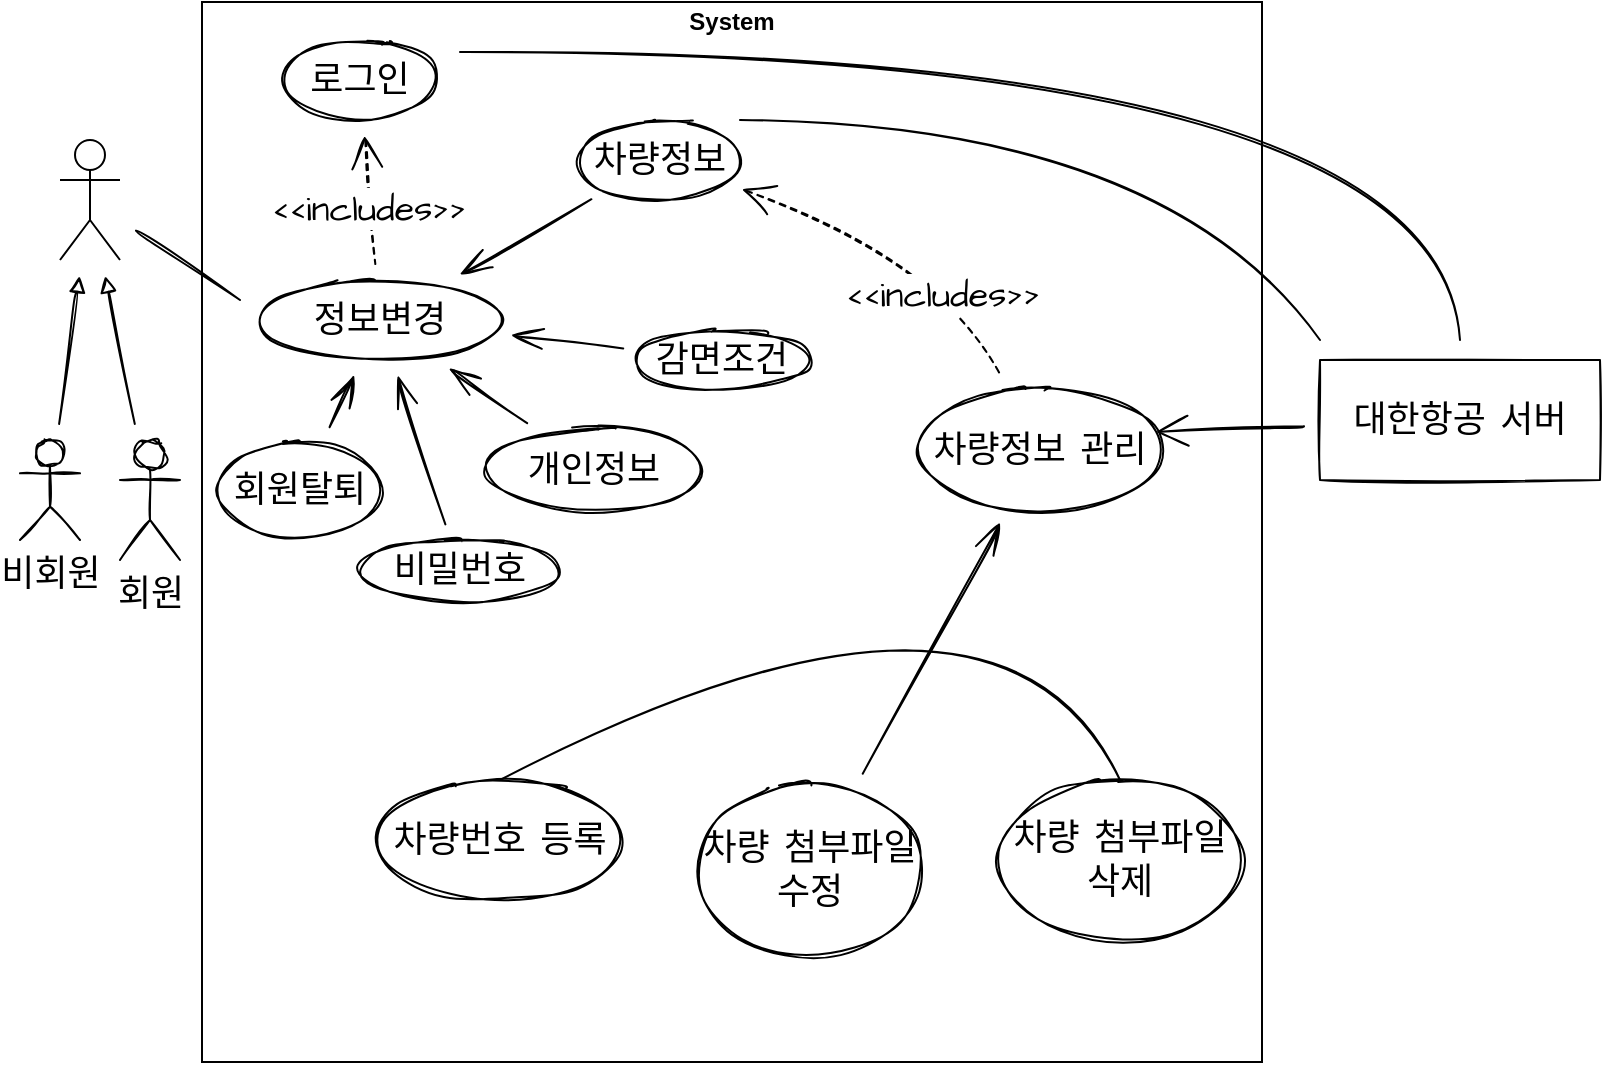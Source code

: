 <mxfile version="15.2.2" type="github">
  <diagram id="7ni1pH2fpvkdQiMi3Z_y" name="Page-1">
    <mxGraphModel dx="1298" dy="721" grid="1" gridSize="10" guides="1" tooltips="1" connect="1" arrows="1" fold="1" page="1" pageScale="1" pageWidth="827" pageHeight="1169" math="0" shadow="0">
      <root>
        <mxCell id="0" />
        <mxCell id="1" parent="0" />
        <mxCell id="QWIK3O2TFDbX4zNZtaBu-2" value="" style="rounded=0;whiteSpace=wrap;html=1;hachureGap=4;pointerEvents=0;" parent="1" vertex="1">
          <mxGeometry x="111" y="81" width="530" height="530" as="geometry" />
        </mxCell>
        <mxCell id="vArwF5hS8wq1QVAG_Up8-10" value="" style="edgeStyle=none;curved=1;rounded=0;sketch=1;orthogonalLoop=1;jettySize=auto;html=1;fontFamily=Architects Daughter;fontSource=https%3A%2F%2Ffonts.googleapis.com%2Fcss%3Ffamily%3DArchitects%2BDaughter;fontSize=20;endArrow=none;startSize=14;endSize=14;sourcePerimeterSpacing=8;targetPerimeterSpacing=8;endFill=0;" parent="1" source="QWIK3O2TFDbX4zNZtaBu-1" edge="1">
          <mxGeometry relative="1" as="geometry">
            <mxPoint x="130" y="230" as="targetPoint" />
          </mxGeometry>
        </mxCell>
        <mxCell id="vArwF5hS8wq1QVAG_Up8-31" value="" style="edgeStyle=none;curved=1;sketch=1;orthogonalLoop=1;jettySize=auto;html=1;fontFamily=Architects Daughter;fontSource=https%3A%2F%2Ffonts.googleapis.com%2Fcss%3Ffamily%3DArchitects%2BDaughter;fontSize=20;startArrow=block;startFill=0;endArrow=none;endFill=0;sourcePerimeterSpacing=8;targetPerimeterSpacing=8;" parent="1" source="QWIK3O2TFDbX4zNZtaBu-1" target="vArwF5hS8wq1QVAG_Up8-30" edge="1">
          <mxGeometry relative="1" as="geometry" />
        </mxCell>
        <mxCell id="vArwF5hS8wq1QVAG_Up8-37" value="" style="edgeStyle=none;curved=1;sketch=1;orthogonalLoop=1;jettySize=auto;html=1;fontFamily=Architects Daughter;fontSource=https%3A%2F%2Ffonts.googleapis.com%2Fcss%3Ffamily%3DArchitects%2BDaughter;fontSize=20;startArrow=block;startFill=0;endArrow=none;endFill=0;sourcePerimeterSpacing=8;targetPerimeterSpacing=8;" parent="1" source="QWIK3O2TFDbX4zNZtaBu-1" target="vArwF5hS8wq1QVAG_Up8-36" edge="1">
          <mxGeometry relative="1" as="geometry" />
        </mxCell>
        <mxCell id="QWIK3O2TFDbX4zNZtaBu-1" value="" style="shape=umlActor;verticalLabelPosition=bottom;verticalAlign=top;html=1;outlineConnect=0;hachureGap=4;pointerEvents=0;" parent="1" vertex="1">
          <mxGeometry x="40" y="150" width="30" height="60" as="geometry" />
        </mxCell>
        <mxCell id="QWIK3O2TFDbX4zNZtaBu-3" value="&lt;b&gt;System&lt;/b&gt;" style="text;html=1;strokeColor=none;fillColor=none;align=center;verticalAlign=middle;whiteSpace=wrap;rounded=0;hachureGap=4;pointerEvents=0;" parent="1" vertex="1">
          <mxGeometry x="356" y="81" width="40" height="20" as="geometry" />
        </mxCell>
        <mxCell id="vArwF5hS8wq1QVAG_Up8-12" value="" style="edgeStyle=none;curved=1;rounded=0;sketch=1;orthogonalLoop=1;jettySize=auto;html=1;fontFamily=Architects Daughter;fontSource=https%3A%2F%2Ffonts.googleapis.com%2Fcss%3Ffamily%3DArchitects%2BDaughter;fontSize=20;endArrow=none;startSize=14;endSize=14;sourcePerimeterSpacing=8;targetPerimeterSpacing=8;startArrow=open;startFill=0;dashed=1;endFill=0;" parent="1" source="vArwF5hS8wq1QVAG_Up8-9" target="vArwF5hS8wq1QVAG_Up8-11" edge="1">
          <mxGeometry relative="1" as="geometry" />
        </mxCell>
        <mxCell id="vArwF5hS8wq1QVAG_Up8-28" value="&amp;lt;&amp;lt;includes&amp;gt;&amp;gt;" style="edgeLabel;html=1;align=center;verticalAlign=middle;resizable=0;points=[];fontSize=18;fontFamily=Architects Daughter;" parent="vArwF5hS8wq1QVAG_Up8-12" vertex="1" connectable="0">
          <mxGeometry x="0.124" y="-2" relative="1" as="geometry">
            <mxPoint as="offset" />
          </mxGeometry>
        </mxCell>
        <mxCell id="vArwF5hS8wq1QVAG_Up8-9" value="로그인" style="ellipse;whiteSpace=wrap;html=1;sketch=1;hachureGap=4;pointerEvents=0;fontFamily=Architects Daughter;fontSource=https%3A%2F%2Ffonts.googleapis.com%2Fcss%3Ffamily%3DArchitects%2BDaughter;fontSize=18;" parent="1" vertex="1">
          <mxGeometry x="150" y="100" width="80" height="40" as="geometry" />
        </mxCell>
        <mxCell id="vArwF5hS8wq1QVAG_Up8-15" value="" style="edgeStyle=none;curved=1;rounded=0;sketch=1;orthogonalLoop=1;jettySize=auto;html=1;fontFamily=Architects Daughter;fontSource=https%3A%2F%2Ffonts.googleapis.com%2Fcss%3Ffamily%3DArchitects%2BDaughter;fontSize=20;endArrow=none;startSize=14;endSize=14;sourcePerimeterSpacing=8;targetPerimeterSpacing=8;startArrow=openThin;startFill=0;endFill=0;" parent="1" source="vArwF5hS8wq1QVAG_Up8-11" target="vArwF5hS8wq1QVAG_Up8-14" edge="1">
          <mxGeometry relative="1" as="geometry" />
        </mxCell>
        <mxCell id="vArwF5hS8wq1QVAG_Up8-17" value="" style="edgeStyle=none;curved=1;rounded=0;sketch=1;orthogonalLoop=1;jettySize=auto;html=1;fontFamily=Architects Daughter;fontSource=https%3A%2F%2Ffonts.googleapis.com%2Fcss%3Ffamily%3DArchitects%2BDaughter;fontSize=20;endArrow=none;startSize=14;endSize=14;sourcePerimeterSpacing=8;targetPerimeterSpacing=8;startArrow=openThin;startFill=0;endFill=0;" parent="1" source="vArwF5hS8wq1QVAG_Up8-11" target="vArwF5hS8wq1QVAG_Up8-16" edge="1">
          <mxGeometry relative="1" as="geometry" />
        </mxCell>
        <mxCell id="vArwF5hS8wq1QVAG_Up8-19" value="" style="edgeStyle=none;curved=1;rounded=0;sketch=1;orthogonalLoop=1;jettySize=auto;html=1;fontFamily=Architects Daughter;fontSource=https%3A%2F%2Ffonts.googleapis.com%2Fcss%3Ffamily%3DArchitects%2BDaughter;fontSize=20;endArrow=none;startSize=14;endSize=14;sourcePerimeterSpacing=8;targetPerimeterSpacing=8;startArrow=openThin;startFill=0;endFill=0;" parent="1" source="vArwF5hS8wq1QVAG_Up8-11" target="vArwF5hS8wq1QVAG_Up8-18" edge="1">
          <mxGeometry relative="1" as="geometry" />
        </mxCell>
        <mxCell id="vArwF5hS8wq1QVAG_Up8-21" value="" style="edgeStyle=none;curved=1;rounded=0;sketch=1;orthogonalLoop=1;jettySize=auto;html=1;fontFamily=Architects Daughter;fontSource=https%3A%2F%2Ffonts.googleapis.com%2Fcss%3Ffamily%3DArchitects%2BDaughter;fontSize=20;endArrow=none;startSize=14;endSize=14;sourcePerimeterSpacing=8;targetPerimeterSpacing=8;startArrow=openThin;startFill=0;endFill=0;" parent="1" source="vArwF5hS8wq1QVAG_Up8-11" target="vArwF5hS8wq1QVAG_Up8-20" edge="1">
          <mxGeometry relative="1" as="geometry" />
        </mxCell>
        <mxCell id="vArwF5hS8wq1QVAG_Up8-25" value="" style="edgeStyle=none;curved=1;rounded=0;sketch=1;orthogonalLoop=1;jettySize=auto;html=1;fontFamily=Architects Daughter;fontSource=https%3A%2F%2Ffonts.googleapis.com%2Fcss%3Ffamily%3DArchitects%2BDaughter;fontSize=20;endArrow=none;startSize=14;endSize=14;sourcePerimeterSpacing=8;targetPerimeterSpacing=8;startArrow=openThin;startFill=0;endFill=0;" parent="1" source="vArwF5hS8wq1QVAG_Up8-11" target="vArwF5hS8wq1QVAG_Up8-24" edge="1">
          <mxGeometry relative="1" as="geometry" />
        </mxCell>
        <mxCell id="vArwF5hS8wq1QVAG_Up8-11" value="정보변경" style="ellipse;whiteSpace=wrap;html=1;sketch=1;hachureGap=4;pointerEvents=0;fontFamily=Architects Daughter;fontSource=https%3A%2F%2Ffonts.googleapis.com%2Fcss%3Ffamily%3DArchitects%2BDaughter;fontSize=18;" parent="1" vertex="1">
          <mxGeometry x="140" y="220" width="120" height="40" as="geometry" />
        </mxCell>
        <mxCell id="vArwF5hS8wq1QVAG_Up8-43" style="edgeStyle=none;sketch=1;orthogonalLoop=1;jettySize=auto;html=1;fontFamily=Architects Daughter;fontSource=https%3A%2F%2Ffonts.googleapis.com%2Fcss%3Ffamily%3DArchitects%2BDaughter;fontSize=20;startArrow=none;startFill=0;endArrow=none;endFill=0;sourcePerimeterSpacing=8;targetPerimeterSpacing=8;curved=1;" parent="1" edge="1">
          <mxGeometry relative="1" as="geometry">
            <mxPoint x="240" y="106" as="sourcePoint" />
            <mxPoint x="740" y="250" as="targetPoint" />
            <Array as="points">
              <mxPoint x="730" y="106" />
            </Array>
          </mxGeometry>
        </mxCell>
        <mxCell id="vArwF5hS8wq1QVAG_Up8-49" value="" style="edgeStyle=none;curved=1;sketch=1;orthogonalLoop=1;jettySize=auto;html=1;fontFamily=Architects Daughter;fontSource=https%3A%2F%2Ffonts.googleapis.com%2Fcss%3Ffamily%3DArchitects%2BDaughter;fontSize=20;startArrow=open;startFill=0;endArrow=none;endFill=0;sourcePerimeterSpacing=8;targetPerimeterSpacing=8;dashed=1;endSize=14;startSize=14;" parent="1" source="vArwF5hS8wq1QVAG_Up8-14" target="vArwF5hS8wq1QVAG_Up8-48" edge="1">
          <mxGeometry relative="1" as="geometry">
            <Array as="points">
              <mxPoint x="480" y="210" />
            </Array>
          </mxGeometry>
        </mxCell>
        <mxCell id="vArwF5hS8wq1QVAG_Up8-51" value="&amp;lt;&amp;lt;includes&amp;gt;&amp;gt;" style="edgeLabel;html=1;align=center;verticalAlign=middle;resizable=0;points=[];fontSize=18;fontFamily=Architects Daughter;" parent="vArwF5hS8wq1QVAG_Up8-49" vertex="1" connectable="0">
          <mxGeometry x="0.406" y="-7" relative="1" as="geometry">
            <mxPoint as="offset" />
          </mxGeometry>
        </mxCell>
        <mxCell id="vArwF5hS8wq1QVAG_Up8-14" value="차량정보" style="ellipse;whiteSpace=wrap;html=1;sketch=1;hachureGap=4;pointerEvents=0;fontFamily=Architects Daughter;fontSource=https%3A%2F%2Ffonts.googleapis.com%2Fcss%3Ffamily%3DArchitects%2BDaughter;fontSize=18;" parent="1" vertex="1">
          <mxGeometry x="300" y="140" width="80" height="40" as="geometry" />
        </mxCell>
        <mxCell id="vArwF5hS8wq1QVAG_Up8-16" value="감면조건" style="ellipse;whiteSpace=wrap;html=1;sketch=1;hachureGap=4;pointerEvents=0;fontFamily=Architects Daughter;fontSource=https%3A%2F%2Ffonts.googleapis.com%2Fcss%3Ffamily%3DArchitects%2BDaughter;fontSize=18;" parent="1" vertex="1">
          <mxGeometry x="328" y="245" width="86" height="30" as="geometry" />
        </mxCell>
        <mxCell id="vArwF5hS8wq1QVAG_Up8-18" value="개인정보" style="ellipse;whiteSpace=wrap;html=1;sketch=1;hachureGap=4;pointerEvents=0;fontFamily=Architects Daughter;fontSource=https%3A%2F%2Ffonts.googleapis.com%2Fcss%3Ffamily%3DArchitects%2BDaughter;fontSize=18;" parent="1" vertex="1">
          <mxGeometry x="254" y="295" width="106" height="40" as="geometry" />
        </mxCell>
        <mxCell id="vArwF5hS8wq1QVAG_Up8-20" value="비밀번호" style="ellipse;whiteSpace=wrap;html=1;sketch=1;hachureGap=4;pointerEvents=0;fontFamily=Architects Daughter;fontSource=https%3A%2F%2Ffonts.googleapis.com%2Fcss%3Ffamily%3DArchitects%2BDaughter;fontSize=18;" parent="1" vertex="1">
          <mxGeometry x="190" y="350" width="100" height="30" as="geometry" />
        </mxCell>
        <mxCell id="vArwF5hS8wq1QVAG_Up8-24" value="회원탈퇴" style="ellipse;whiteSpace=wrap;html=1;sketch=1;hachureGap=4;pointerEvents=0;fontFamily=Architects Daughter;fontSource=https%3A%2F%2Ffonts.googleapis.com%2Fcss%3Ffamily%3DArchitects%2BDaughter;fontSize=18;" parent="1" vertex="1">
          <mxGeometry x="120" y="300" width="80" height="50" as="geometry" />
        </mxCell>
        <mxCell id="vArwF5hS8wq1QVAG_Up8-30" value="비회원" style="shape=umlActor;verticalLabelPosition=bottom;verticalAlign=top;html=1;outlineConnect=0;hachureGap=4;pointerEvents=0;sketch=1;fontFamily=Architects Daughter;fontSource=https%3A%2F%2Ffonts.googleapis.com%2Fcss%3Ffamily%3DArchitects%2BDaughter;fontSize=18;" parent="1" vertex="1">
          <mxGeometry x="20" y="300" width="30" height="50" as="geometry" />
        </mxCell>
        <mxCell id="vArwF5hS8wq1QVAG_Up8-36" value="회원" style="shape=umlActor;verticalLabelPosition=bottom;verticalAlign=top;html=1;outlineConnect=0;hachureGap=4;pointerEvents=0;sketch=1;fontFamily=Architects Daughter;fontSource=https%3A%2F%2Ffonts.googleapis.com%2Fcss%3Ffamily%3DArchitects%2BDaughter;fontSize=18;" parent="1" vertex="1">
          <mxGeometry x="70" y="300" width="30" height="60" as="geometry" />
        </mxCell>
        <mxCell id="vArwF5hS8wq1QVAG_Up8-52" style="edgeStyle=none;curved=1;sketch=1;orthogonalLoop=1;jettySize=auto;html=1;entryX=0.983;entryY=0.35;entryDx=0;entryDy=0;entryPerimeter=0;fontFamily=Architects Daughter;fontSource=https%3A%2F%2Ffonts.googleapis.com%2Fcss%3Ffamily%3DArchitects%2BDaughter;fontSize=20;startArrow=none;startFill=0;endArrow=open;endFill=0;startSize=14;endSize=14;sourcePerimeterSpacing=8;targetPerimeterSpacing=8;" parent="1" source="vArwF5hS8wq1QVAG_Up8-42" target="vArwF5hS8wq1QVAG_Up8-48" edge="1">
          <mxGeometry relative="1" as="geometry" />
        </mxCell>
        <mxCell id="vArwF5hS8wq1QVAG_Up8-42" value="대한항공 서버" style="rounded=0;whiteSpace=wrap;html=1;sketch=1;hachureGap=4;pointerEvents=0;fontFamily=Architects Daughter;fontSource=https%3A%2F%2Ffonts.googleapis.com%2Fcss%3Ffamily%3DArchitects%2BDaughter;fontSize=18;" parent="1" vertex="1">
          <mxGeometry x="670" y="260" width="140" height="60" as="geometry" />
        </mxCell>
        <mxCell id="vArwF5hS8wq1QVAG_Up8-47" value="" style="edgeStyle=none;orthogonalLoop=1;jettySize=auto;html=1;endArrow=none;sourcePerimeterSpacing=8;targetPerimeterSpacing=8;fontSize=16;sketch=1;curved=1;rounded=0;fontFamily=Architects Daughter;fontSource=https%3A%2F%2Ffonts.googleapis.com%2Fcss%3Ffamily%3DArchitects%2BDaughter;startSize=14;endSize=14;endFill=0;" parent="1" edge="1">
          <mxGeometry width="120" relative="1" as="geometry">
            <mxPoint x="380" y="140" as="sourcePoint" />
            <mxPoint x="670" y="250" as="targetPoint" />
            <Array as="points">
              <mxPoint x="590" y="140" />
            </Array>
          </mxGeometry>
        </mxCell>
        <mxCell id="vArwF5hS8wq1QVAG_Up8-55" value="" style="edgeStyle=none;curved=1;sketch=1;orthogonalLoop=1;jettySize=auto;html=1;fontFamily=Architects Daughter;fontSource=https%3A%2F%2Ffonts.googleapis.com%2Fcss%3Ffamily%3DArchitects%2BDaughter;fontSize=20;startArrow=openThin;startFill=0;endArrow=none;endFill=0;startSize=14;endSize=14;sourcePerimeterSpacing=8;targetPerimeterSpacing=8;" parent="1" source="vArwF5hS8wq1QVAG_Up8-48" target="vArwF5hS8wq1QVAG_Up8-54" edge="1">
          <mxGeometry relative="1" as="geometry" />
        </mxCell>
        <mxCell id="vArwF5hS8wq1QVAG_Up8-48" value="차량정보 관리" style="ellipse;whiteSpace=wrap;html=1;sketch=1;hachureGap=4;pointerEvents=0;fontFamily=Architects Daughter;fontSource=https%3A%2F%2Ffonts.googleapis.com%2Fcss%3Ffamily%3DArchitects%2BDaughter;fontSize=18;" parent="1" vertex="1">
          <mxGeometry x="470" y="275" width="120" height="60" as="geometry" />
        </mxCell>
        <mxCell id="vArwF5hS8wq1QVAG_Up8-54" value="차량 첨부파일 수정" style="ellipse;whiteSpace=wrap;html=1;sketch=1;hachureGap=4;pointerEvents=0;fontFamily=Architects Daughter;fontSource=https%3A%2F%2Ffonts.googleapis.com%2Fcss%3Ffamily%3DArchitects%2BDaughter;fontSize=18;" parent="1" vertex="1">
          <mxGeometry x="360" y="470" width="110" height="90" as="geometry" />
        </mxCell>
        <mxCell id="vArwF5hS8wq1QVAG_Up8-58" value="차량 첨부파일 삭제" style="ellipse;whiteSpace=wrap;html=1;sketch=1;hachureGap=4;pointerEvents=0;fontFamily=Architects Daughter;fontSource=https%3A%2F%2Ffonts.googleapis.com%2Fcss%3Ffamily%3DArchitects%2BDaughter;fontSize=18;" parent="1" vertex="1">
          <mxGeometry x="510" y="470" width="120" height="80" as="geometry" />
        </mxCell>
        <mxCell id="vArwF5hS8wq1QVAG_Up8-59" value="차량번호 등록" style="ellipse;whiteSpace=wrap;html=1;sketch=1;hachureGap=4;pointerEvents=0;fontFamily=Architects Daughter;fontSource=https%3A%2F%2Ffonts.googleapis.com%2Fcss%3Ffamily%3DArchitects%2BDaughter;fontSize=18;" parent="1" vertex="1">
          <mxGeometry x="200" y="470" width="120" height="60" as="geometry" />
        </mxCell>
        <mxCell id="vArwF5hS8wq1QVAG_Up8-61" value="" style="edgeStyle=none;orthogonalLoop=1;jettySize=auto;html=1;endArrow=none;sourcePerimeterSpacing=8;targetPerimeterSpacing=8;fontSize=16;sketch=1;curved=1;rounded=0;fontFamily=Architects Daughter;fontSource=https%3A%2F%2Ffonts.googleapis.com%2Fcss%3Ffamily%3DArchitects%2BDaughter;startSize=14;endSize=14;endFill=0;entryX=0.5;entryY=0;entryDx=0;entryDy=0;exitX=0.5;exitY=0;exitDx=0;exitDy=0;" parent="1" source="vArwF5hS8wq1QVAG_Up8-59" target="vArwF5hS8wq1QVAG_Up8-58" edge="1">
          <mxGeometry width="120" relative="1" as="geometry">
            <mxPoint x="260" y="430" as="sourcePoint" />
            <mxPoint x="380" y="430" as="targetPoint" />
            <Array as="points">
              <mxPoint x="510" y="340" />
            </Array>
          </mxGeometry>
        </mxCell>
      </root>
    </mxGraphModel>
  </diagram>
</mxfile>
